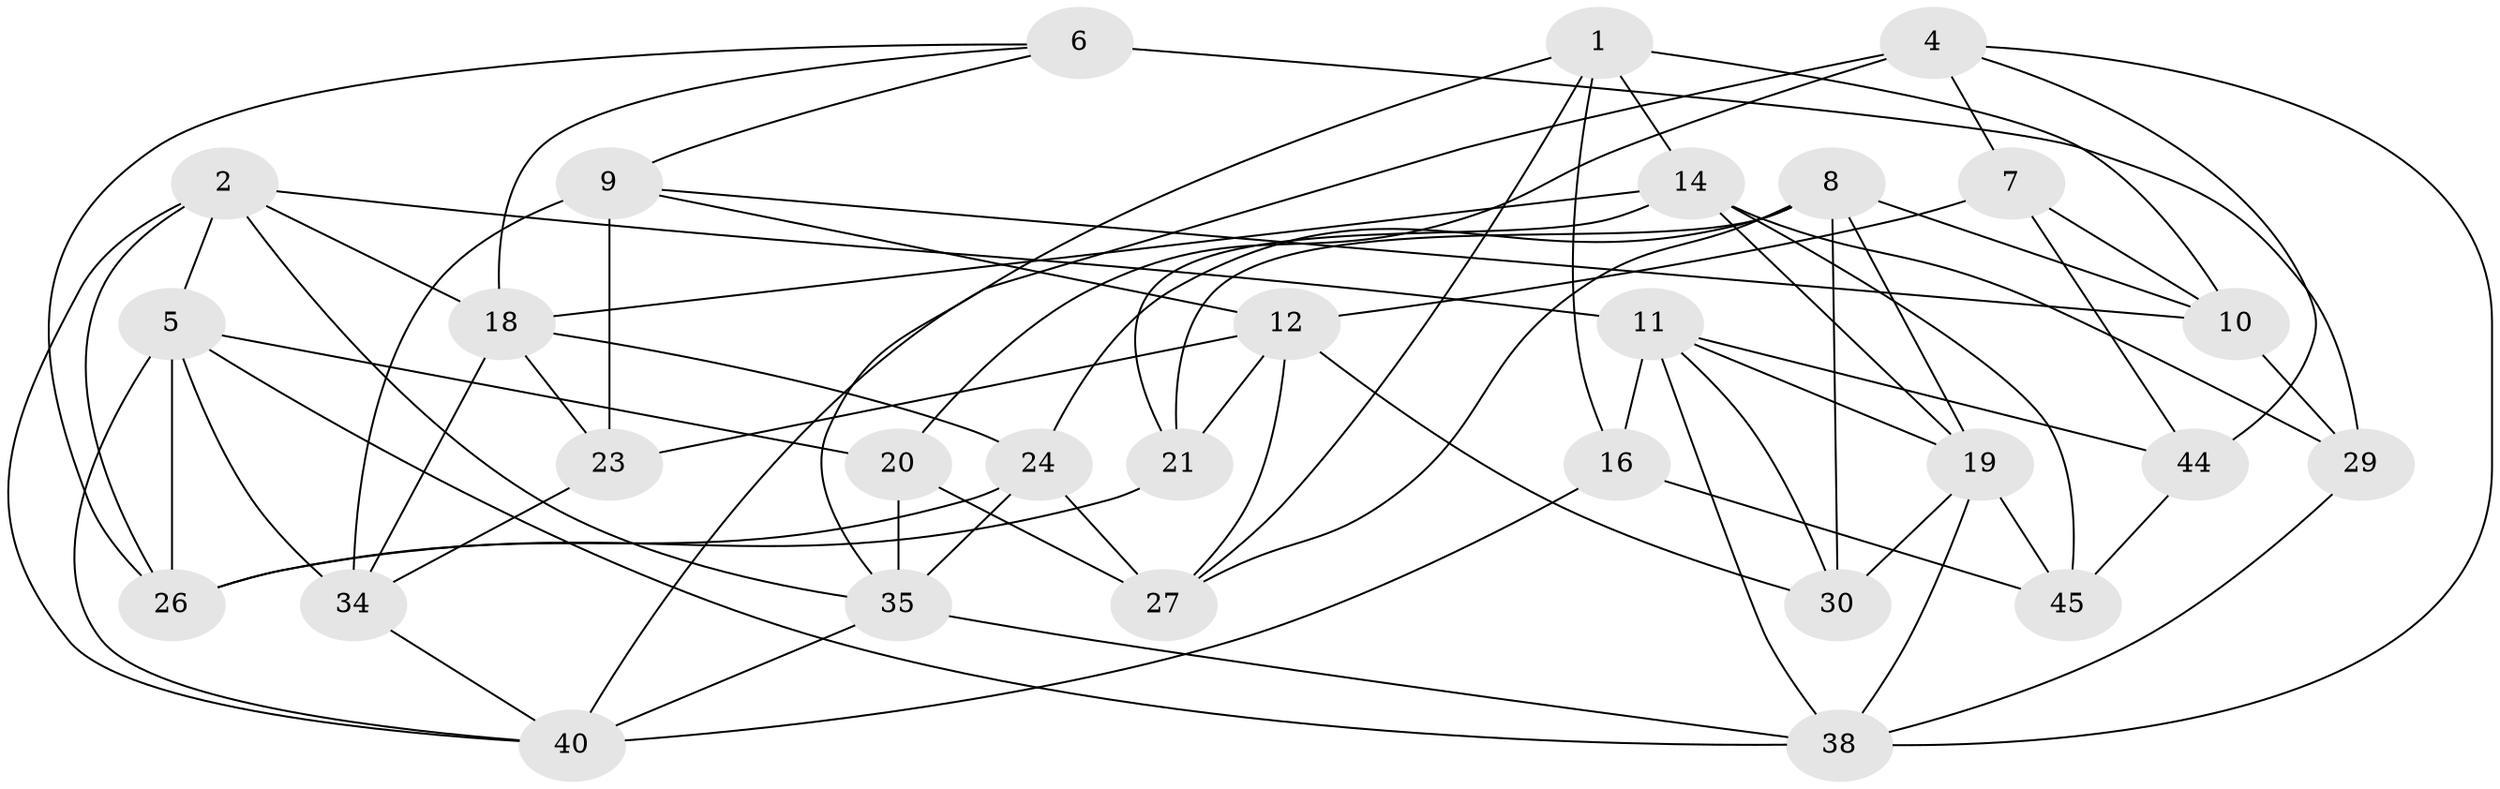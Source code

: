 // original degree distribution, {4: 1.0}
// Generated by graph-tools (version 1.1) at 2025/42/03/06/25 10:42:23]
// undirected, 29 vertices, 73 edges
graph export_dot {
graph [start="1"]
  node [color=gray90,style=filled];
  1 [super="+17"];
  2 [super="+3"];
  4 [super="+36"];
  5 [super="+48"];
  6 [super="+32"];
  7;
  8 [super="+15"];
  9 [super="+42"];
  10 [super="+28"];
  11 [super="+13"];
  12 [super="+47"];
  14 [super="+22"];
  16;
  18 [super="+31"];
  19 [super="+25"];
  20 [super="+39"];
  21;
  23;
  24 [super="+37"];
  26 [super="+49"];
  27 [super="+33"];
  29 [super="+43"];
  30;
  34 [super="+46"];
  35 [super="+51"];
  38 [super="+50"];
  40 [super="+41"];
  44;
  45;
  1 -- 16;
  1 -- 35;
  1 -- 14;
  1 -- 10 [weight=2];
  1 -- 27;
  2 -- 18;
  2 -- 11;
  2 -- 40;
  2 -- 26;
  2 -- 35;
  2 -- 5;
  4 -- 20 [weight=2];
  4 -- 7;
  4 -- 40;
  4 -- 38;
  4 -- 44;
  5 -- 40;
  5 -- 34;
  5 -- 20;
  5 -- 26;
  5 -- 38;
  6 -- 18;
  6 -- 29 [weight=3];
  6 -- 9;
  6 -- 26;
  7 -- 12;
  7 -- 44;
  7 -- 10;
  8 -- 30;
  8 -- 10;
  8 -- 19;
  8 -- 27;
  8 -- 21;
  8 -- 24;
  9 -- 12;
  9 -- 34 [weight=2];
  9 -- 10;
  9 -- 23;
  10 -- 29;
  11 -- 30;
  11 -- 38;
  11 -- 16;
  11 -- 19;
  11 -- 44;
  12 -- 23;
  12 -- 21;
  12 -- 30;
  12 -- 27;
  14 -- 19;
  14 -- 29;
  14 -- 21;
  14 -- 18;
  14 -- 45;
  16 -- 45;
  16 -- 40;
  18 -- 24;
  18 -- 34;
  18 -- 23;
  19 -- 38;
  19 -- 45;
  19 -- 30;
  20 -- 27 [weight=2];
  20 -- 35;
  21 -- 26;
  23 -- 34;
  24 -- 27;
  24 -- 26 [weight=2];
  24 -- 35;
  29 -- 38;
  34 -- 40;
  35 -- 38;
  35 -- 40;
  44 -- 45;
}
